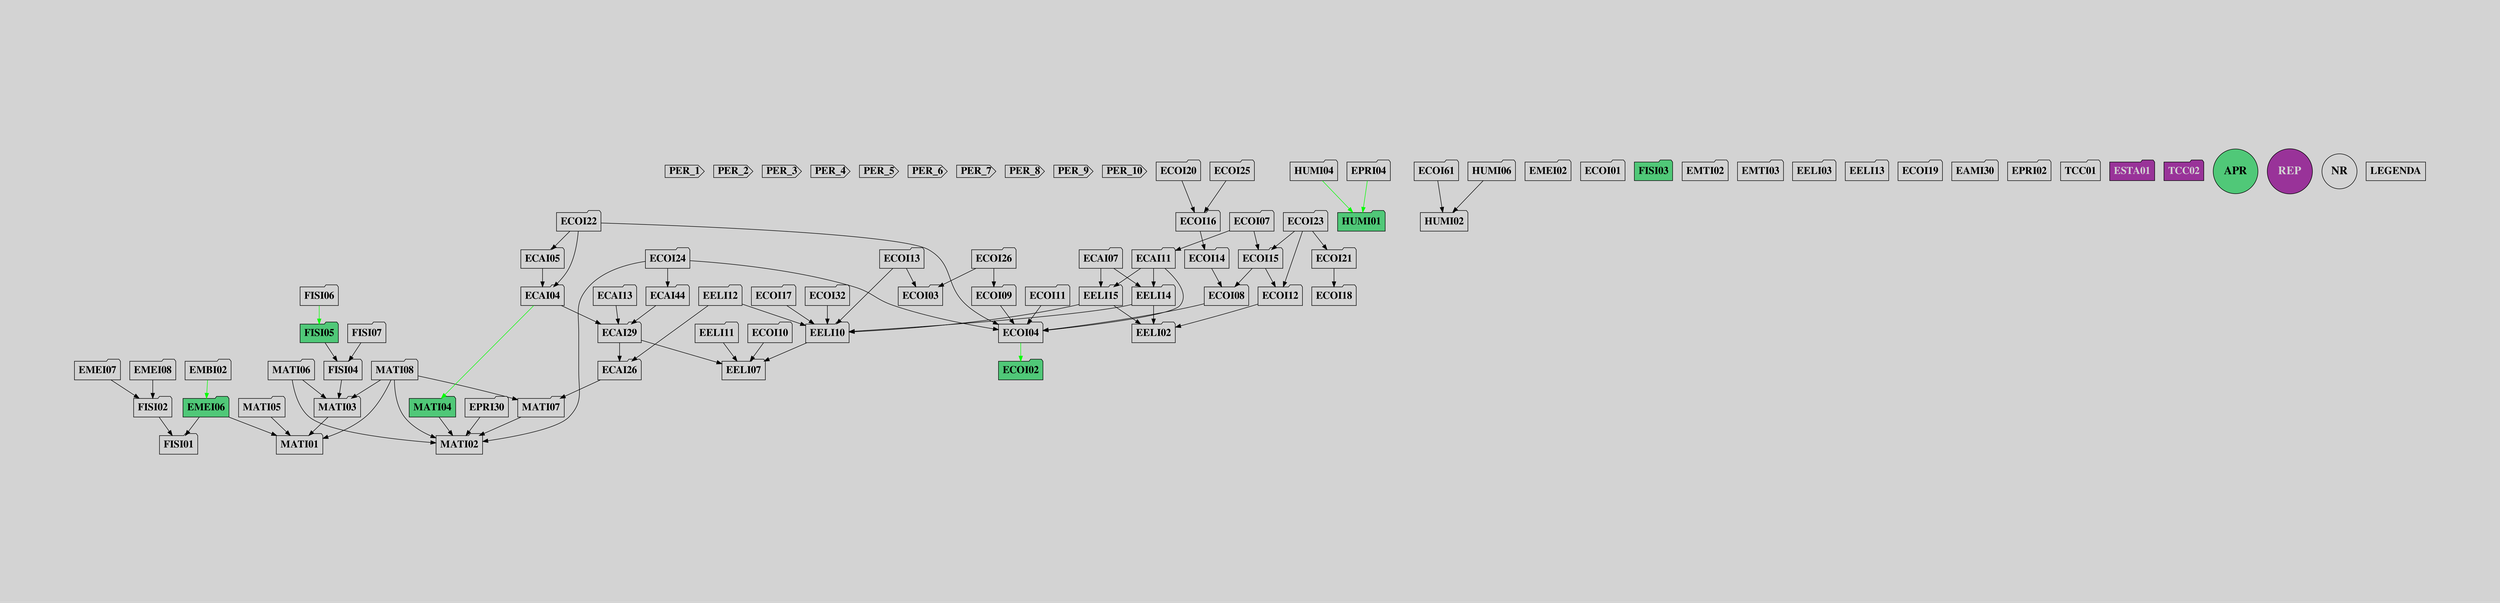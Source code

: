 digraph {
graph [pad="2,4" bgcolor=lightgray]
node [style=filled shape=cds fontsize=20.0 fontname="times bold"]
PER_1 [fillcolor="#d3d3d3" fontcolor="black" pos="0,18!"]
PER_2 [fillcolor="#d3d3d3" fontcolor="black" pos="2,18!"]
PER_3 [fillcolor="#d3d3d3" fontcolor="black" pos="4,18!"]
PER_4 [fillcolor="#d3d3d3" fontcolor="black" pos="6,18!"]
PER_5 [fillcolor="#d3d3d3" fontcolor="black" pos="8,18!"]
PER_6 [fillcolor="#d3d3d3" fontcolor="black" pos="10,18!"]
PER_7 [fillcolor="#d3d3d3" fontcolor="black" pos="12,18!"]
PER_8 [fillcolor="#d3d3d3" fontcolor="black" pos="14,18!"]
PER_9 [fillcolor="#d3d3d3" fontcolor="black" pos="16,18!"]
PER_10 [fillcolor="#d3d3d3" fontcolor="black" pos="18,18!"]
node [style=filled shape=folder fontsize=20.0 fontname="times bold"]
FISI01 [fillcolor="#d3d3d3 "fontcolor="black"pos="0,0!"]
MATI01 [fillcolor="#d3d3d3 "fontcolor="black"pos="0,2!"]
MATI02 [fillcolor="#d3d3d3 "fontcolor="black"pos="0,4!"]
HUMI01 [fillcolor="#50c878 "fontcolor="Black"pos="0,6!"]
HUMI02 [fillcolor="#d3d3d3 "fontcolor="black"pos="0,8!"]
ECOI03 [fillcolor="#d3d3d3 "fontcolor="black"pos="0,10!"]
ECOI02 [fillcolor="#50c878 "fontcolor="Black"pos="0,12!"]
EMEI02 [fillcolor="#d3d3d3 "fontcolor="black"pos="0,14!"]
ECOI01 [fillcolor="#d3d3d3 "fontcolor="black"pos="0,16!"]
FISI02 [fillcolor="#d3d3d3 "fontcolor="black"pos="2,0!"]
FISI03 [fillcolor="#50c878 "fontcolor="Black"pos="2,2!"]
EMEI06 [fillcolor="#50c878 "fontcolor="Black"pos="2,4!"]
MATI03 [fillcolor="#d3d3d3 "fontcolor="black"pos="2,6!"]
ECOI04 [fillcolor="#d3d3d3 "fontcolor="black"pos="2,8!"]
EMTI02 [fillcolor="#d3d3d3 "fontcolor="black"pos="2,10!"]
EMTI03 [fillcolor="#d3d3d3 "fontcolor="black"pos="2,12!"]
EELI02 [fillcolor="#d3d3d3 "fontcolor="black"pos="2,14!"]
EELI03 [fillcolor="#d3d3d3 "fontcolor="black"pos="2,16!"]
MATI06 [fillcolor="#d3d3d3 "fontcolor="black"pos="4,0!"]
MATI07 [fillcolor="#d3d3d3 "fontcolor="black"pos="4,2!"]
ECOI61 [fillcolor="#d3d3d3 "fontcolor="black"pos="4,4!"]
HUMI06 [fillcolor="#d3d3d3 "fontcolor="black"pos="4,6!"]
ECOI08 [fillcolor="#d3d3d3 "fontcolor="black"pos="4,8!"]
EMEI07 [fillcolor="#d3d3d3 "fontcolor="black"pos="4,10!"]
EMEI08 [fillcolor="#d3d3d3 "fontcolor="black"pos="4,12!"]
FISI04 [fillcolor="#d3d3d3 "fontcolor="black"pos="4,14!"]
EMBI02 [fillcolor="#d3d3d3 "fontcolor="black"pos="4,16!"]
MATI05 [fillcolor="#d3d3d3 "fontcolor="black"pos="6,0!"]
MATI08 [fillcolor="#d3d3d3 "fontcolor="black"pos="6,2!"]
MATI04 [fillcolor="#50c878 "fontcolor="Black"pos="6,4!"]
ECOI09 [fillcolor="#d3d3d3 "fontcolor="black"pos="6,6!"]
FISI05 [fillcolor="#50c878 "fontcolor="Black"pos="6,8!"]
FISI07 [fillcolor="#d3d3d3 "fontcolor="black"pos="6,10!"]
EELI07 [fillcolor="#d3d3d3 "fontcolor="black"pos="6,12!"]
ECOI11 [fillcolor="#d3d3d3 "fontcolor="black"pos="8,0!"]
ECOI12 [fillcolor="#d3d3d3 "fontcolor="black"pos="8,2!"]
ECOI14 [fillcolor="#d3d3d3 "fontcolor="black"pos="8,4!"]
ECAI26 [fillcolor="#d3d3d3 "fontcolor="black"pos="8,6!"]
ECOI10 [fillcolor="#d3d3d3 "fontcolor="black"pos="8,8!"]
EELI10 [fillcolor="#d3d3d3 "fontcolor="black"pos="8,10!"]
EELI11 [fillcolor="#d3d3d3 "fontcolor="black"pos="8,12!"]
FISI06 [fillcolor="#d3d3d3 "fontcolor="black"pos="8,14!"]
ECOI32 [fillcolor="#d3d3d3 "fontcolor="black"pos="10,0!"]
ECOI13 [fillcolor="#d3d3d3 "fontcolor="black"pos="10,2!"]
EELI14 [fillcolor="#d3d3d3 "fontcolor="black"pos="10,4!"]
EELI15 [fillcolor="#d3d3d3 "fontcolor="black"pos="10,6!"]
ECOI15 [fillcolor="#d3d3d3 "fontcolor="black"pos="10,8!"]
ECAI29 [fillcolor="#d3d3d3 "fontcolor="black"pos="10,10!"]
EELI12 [fillcolor="#d3d3d3 "fontcolor="black"pos="10,12!"]
ECOI16 [fillcolor="#d3d3d3 "fontcolor="black"pos="10,14!"]
EELI13 [fillcolor="#d3d3d3 "fontcolor="black"pos="10,16!"]
ECOI26 [fillcolor="#d3d3d3 "fontcolor="black"pos="12,0!"]
ECAI11 [fillcolor="#d3d3d3 "fontcolor="black"pos="12,2!"]
ECAI04 [fillcolor="#d3d3d3 "fontcolor="black"pos="12,4!"]
ECAI13 [fillcolor="#d3d3d3 "fontcolor="black"pos="12,6!"]
ECAI44 [fillcolor="#d3d3d3 "fontcolor="black"pos="12,8!"]
ECOI18 [fillcolor="#d3d3d3 "fontcolor="black"pos="12,10!"]
ECOI19 [fillcolor="#d3d3d3 "fontcolor="black"pos="12,12!"]
ECOI17 [fillcolor="#d3d3d3 "fontcolor="black"pos="12,14!"]
ECOI24 [fillcolor="#d3d3d3 "fontcolor="black"pos="14,0!"]
EPRI30 [fillcolor="#d3d3d3 "fontcolor="black"pos="14,2!"]
ECOI07 [fillcolor="#d3d3d3 "fontcolor="black"pos="14,4!"]
ECAI07 [fillcolor="#d3d3d3 "fontcolor="black"pos="14,6!"]
ECAI05 [fillcolor="#d3d3d3 "fontcolor="black"pos="14,8!"]
ECOI21 [fillcolor="#d3d3d3 "fontcolor="black"pos="14,10!"]
HUMI04 [fillcolor="#d3d3d3 "fontcolor="black"pos="16,0!"]
EPRI04 [fillcolor="#d3d3d3 "fontcolor="black"pos="16,2!"]
ECOI22 [fillcolor="#d3d3d3 "fontcolor="black"pos="16,4!"]
ECOI23 [fillcolor="#d3d3d3 "fontcolor="black"pos="16,6!"]
ECOI20 [fillcolor="#d3d3d3 "fontcolor="black"pos="16,8!"]
ECOI25 [fillcolor="#d3d3d3 "fontcolor="black"pos="16,10!"]
EAMI30 [fillcolor="#d3d3d3 "fontcolor="black"pos="16,12!"]
EPRI02 [fillcolor="#d3d3d3 "fontcolor="black"pos="16,14!"]
TCC01 [fillcolor="#d3d3d3 "fontcolor="black"pos="16,16!"]
ESTA01 [fillcolor="#993399 "fontcolor="lightgrey"pos="18,0!"]
TCC02 [fillcolor="#993399 "fontcolor="lightgrey"pos="18,2!"]
node [style=filled shape=circle fontsize=22.0 fontname="times bold"]
APR [fillcolor="#50c878" fontcolor="Black" pos="22,12!"]
REP [fillcolor="#993399" fontcolor="Lightgray" pos="22,14!"]
NR [fillcolor="#d3d3d3" fontcolor="Black" pos="22,16!"]
node [style=filled shape=box fontsize=20.0 fontname="times bold"]
LEGENDA [fillcolor="#d3d3d3" fontcolor="black" pos="22,18!"]
 edge [style="", weight=10,color=Black, len=.4]
FISI02 -> FISI01
 edge [style="", weight=10,color=Black, len=.4]
EMEI06 -> MATI01
 edge [style="", weight=10,color=Black, len=.4]
EMEI06 -> FISI01
 edge [style="", weight=10,color=Black, len=.4]
MATI03 -> MATI01
 edge [style="", weight=10,color=Green, len=.4]
ECOI04 -> ECOI02
 edge [style="", weight=10,color=Black, len=.4]
MATI06 -> MATI02
 edge [style="", weight=10,color=Black, len=.4]
MATI06 -> MATI03
 edge [style="", weight=10,color=Black, len=.4]
MATI07 -> MATI02
 edge [style="", weight=10,color=Black, len=.4]
ECOI61 -> HUMI02
 edge [style="", weight=10,color=Black, len=.4]
HUMI06 -> HUMI02
 edge [style="", weight=10,color=Black, len=.4]
ECOI08 -> ECOI04
 edge [style="", weight=10,color=Black, len=.4]
EMEI07 -> FISI02
 edge [style="", weight=10,color=Black, len=.4]
EMEI08 -> FISI02
 edge [style="", weight=10,color=Black, len=.4]
FISI04 -> MATI03
 edge [style="", weight=10,color=Green, len=.4]
EMBI02 -> EMEI06
 edge [style="", weight=10,color=Black, len=.4]
MATI05 -> MATI01
 edge [style="", weight=10,color=Black, len=.4]
MATI08 -> MATI01
 edge [style="", weight=10,color=Black, len=.4]
MATI08 -> MATI02
 edge [style="", weight=10,color=Black, len=.4]
MATI08 -> MATI03
 edge [style="", weight=10,color=Black, len=.4]
MATI08 -> MATI07
 edge [style="", weight=10,color=Black, len=.4]
MATI04 -> MATI02
 edge [style="", weight=10,color=Black, len=.4]
ECOI09 -> ECOI04
 edge [style="", weight=10,color=Black, len=.4]
FISI05 -> FISI04
 edge [style="", weight=10,color=Black, len=.4]
FISI07 -> FISI04
 edge [style="", weight=10,color=Black, len=.4]
ECOI11 -> ECOI04
 edge [style="", weight=10,color=Black, len=.4]
ECOI12 -> EELI02
 edge [style="", weight=10,color=Black, len=.4]
ECOI14 -> ECOI08
 edge [style="", weight=10,color=Black, len=.4]
ECAI26 -> MATI07
 edge [style="", weight=10,color=Black, len=.4]
ECOI10 -> EELI07
 edge [style="", weight=10,color=Black, len=.4]
EELI10 -> EELI07
 edge [style="", weight=10,color=Black, len=.4]
EELI11 -> EELI07
 edge [style="", weight=10,color=Green, len=.4]
FISI06 -> FISI05
 edge [style="", weight=10,color=Black, len=.4]
ECOI32 -> EELI10
 edge [style="", weight=10,color=Black, len=.4]
ECOI13 -> ECOI03
 edge [style="", weight=10,color=Black, len=.4]
ECOI13 -> EELI10
 edge [style="", weight=10,color=Black, len=.4]
EELI14 -> EELI02
 edge [style="", weight=10,color=Black, len=.4]
EELI14 -> EELI10
 edge [style="", weight=10,color=Black, len=.4]
EELI15 -> EELI02
 edge [style="", weight=10,color=Black, len=.4]
EELI15 -> EELI10
 edge [style="", weight=10,color=Black, len=.4]
ECOI15 -> ECOI08
 edge [style="", weight=10,color=Black, len=.4]
ECOI15 -> ECOI12
 edge [style="", weight=10,color=Black, len=.4]
ECAI29 -> EELI07
 edge [style="", weight=10,color=Black, len=.4]
ECAI29 -> ECAI26
 edge [style="", weight=10,color=Black, len=.4]
EELI12 -> ECAI26
 edge [style="", weight=10,color=Black, len=.4]
EELI12 -> EELI10
 edge [style="", weight=10,color=Black, len=.4]
ECOI16 -> ECOI14
 edge [style="", weight=10,color=Black, len=.4]
ECOI26 -> ECOI03
 edge [style="", weight=10,color=Black, len=.4]
ECOI26 -> ECOI09
 edge [style="", weight=10,color=Black, len=.4]
ECAI11 -> ECOI04
 edge [style="", weight=10,color=Black, len=.4]
ECAI11 -> EELI14
 edge [style="", weight=10,color=Black, len=.4]
ECAI11 -> EELI15
 edge [style="", weight=10,color=Green, len=.4]
ECAI04 -> MATI04
 edge [style="", weight=10,color=Black, len=.4]
ECAI04 -> ECAI29
 edge [style="", weight=10,color=Black, len=.4]
ECAI13 -> ECAI29
 edge [style="", weight=10,color=Black, len=.4]
ECAI44 -> ECAI29
 edge [style="", weight=10,color=Black, len=.4]
ECOI17 -> EELI10
 edge [style="", weight=10,color=Black, len=.4]
ECOI24 -> MATI02
 edge [style="", weight=10,color=Black, len=.4]
ECOI24 -> ECOI04
 edge [style="", weight=10,color=Black, len=.4]
ECOI24 -> ECAI44
 edge [style="", weight=10,color=Black, len=.4]
EPRI30 -> MATI02
 edge [style="", weight=10,color=Black, len=.4]
ECOI07 -> ECOI15
 edge [style="", weight=10,color=Black, len=.4]
ECOI07 -> ECAI11
 edge [style="", weight=10,color=Black, len=.4]
ECAI07 -> EELI14
 edge [style="", weight=10,color=Black, len=.4]
ECAI07 -> EELI15
 edge [style="", weight=10,color=Black, len=.4]
ECAI05 -> ECAI04
 edge [style="", weight=10,color=Black, len=.4]
ECOI21 -> ECOI18
 edge [style="", weight=10,color=Green, len=.4]
HUMI04 -> HUMI01
 edge [style="", weight=10,color=Green, len=.4]
EPRI04 -> HUMI01
 edge [style="", weight=10,color=Black, len=.4]
ECOI22 -> ECOI04
 edge [style="", weight=10,color=Black, len=.4]
ECOI22 -> ECAI04
 edge [style="", weight=10,color=Black, len=.4]
ECOI22 -> ECAI05
 edge [style="", weight=10,color=Black, len=.4]
ECOI23 -> ECOI12
 edge [style="", weight=10,color=Black, len=.4]
ECOI23 -> ECOI15
 edge [style="", weight=10,color=Black, len=.4]
ECOI23 -> ECOI21
 edge [style="", weight=10,color=Black, len=.4]
ECOI20 -> ECOI16
 edge [style="", weight=10,color=Black, len=.4]
ECOI25 -> ECOI16
}
